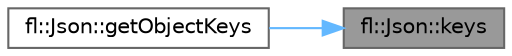 digraph "fl::Json::keys"
{
 // INTERACTIVE_SVG=YES
 // LATEX_PDF_SIZE
  bgcolor="transparent";
  edge [fontname=Helvetica,fontsize=10,labelfontname=Helvetica,labelfontsize=10];
  node [fontname=Helvetica,fontsize=10,shape=box,height=0.2,width=0.4];
  rankdir="RL";
  Node1 [id="Node000001",label="fl::Json::keys",height=0.2,width=0.4,color="gray40", fillcolor="grey60", style="filled", fontcolor="black",tooltip=" "];
  Node1 -> Node2 [id="edge1_Node000001_Node000002",dir="back",color="steelblue1",style="solid",tooltip=" "];
  Node2 [id="Node000002",label="fl::Json::getObjectKeys",height=0.2,width=0.4,color="grey40", fillcolor="white", style="filled",URL="$d4/d13/classfl_1_1_json_afc17bfb0fb8eb08c879de833f9f54379.html#afc17bfb0fb8eb08c879de833f9f54379",tooltip=" "];
}
